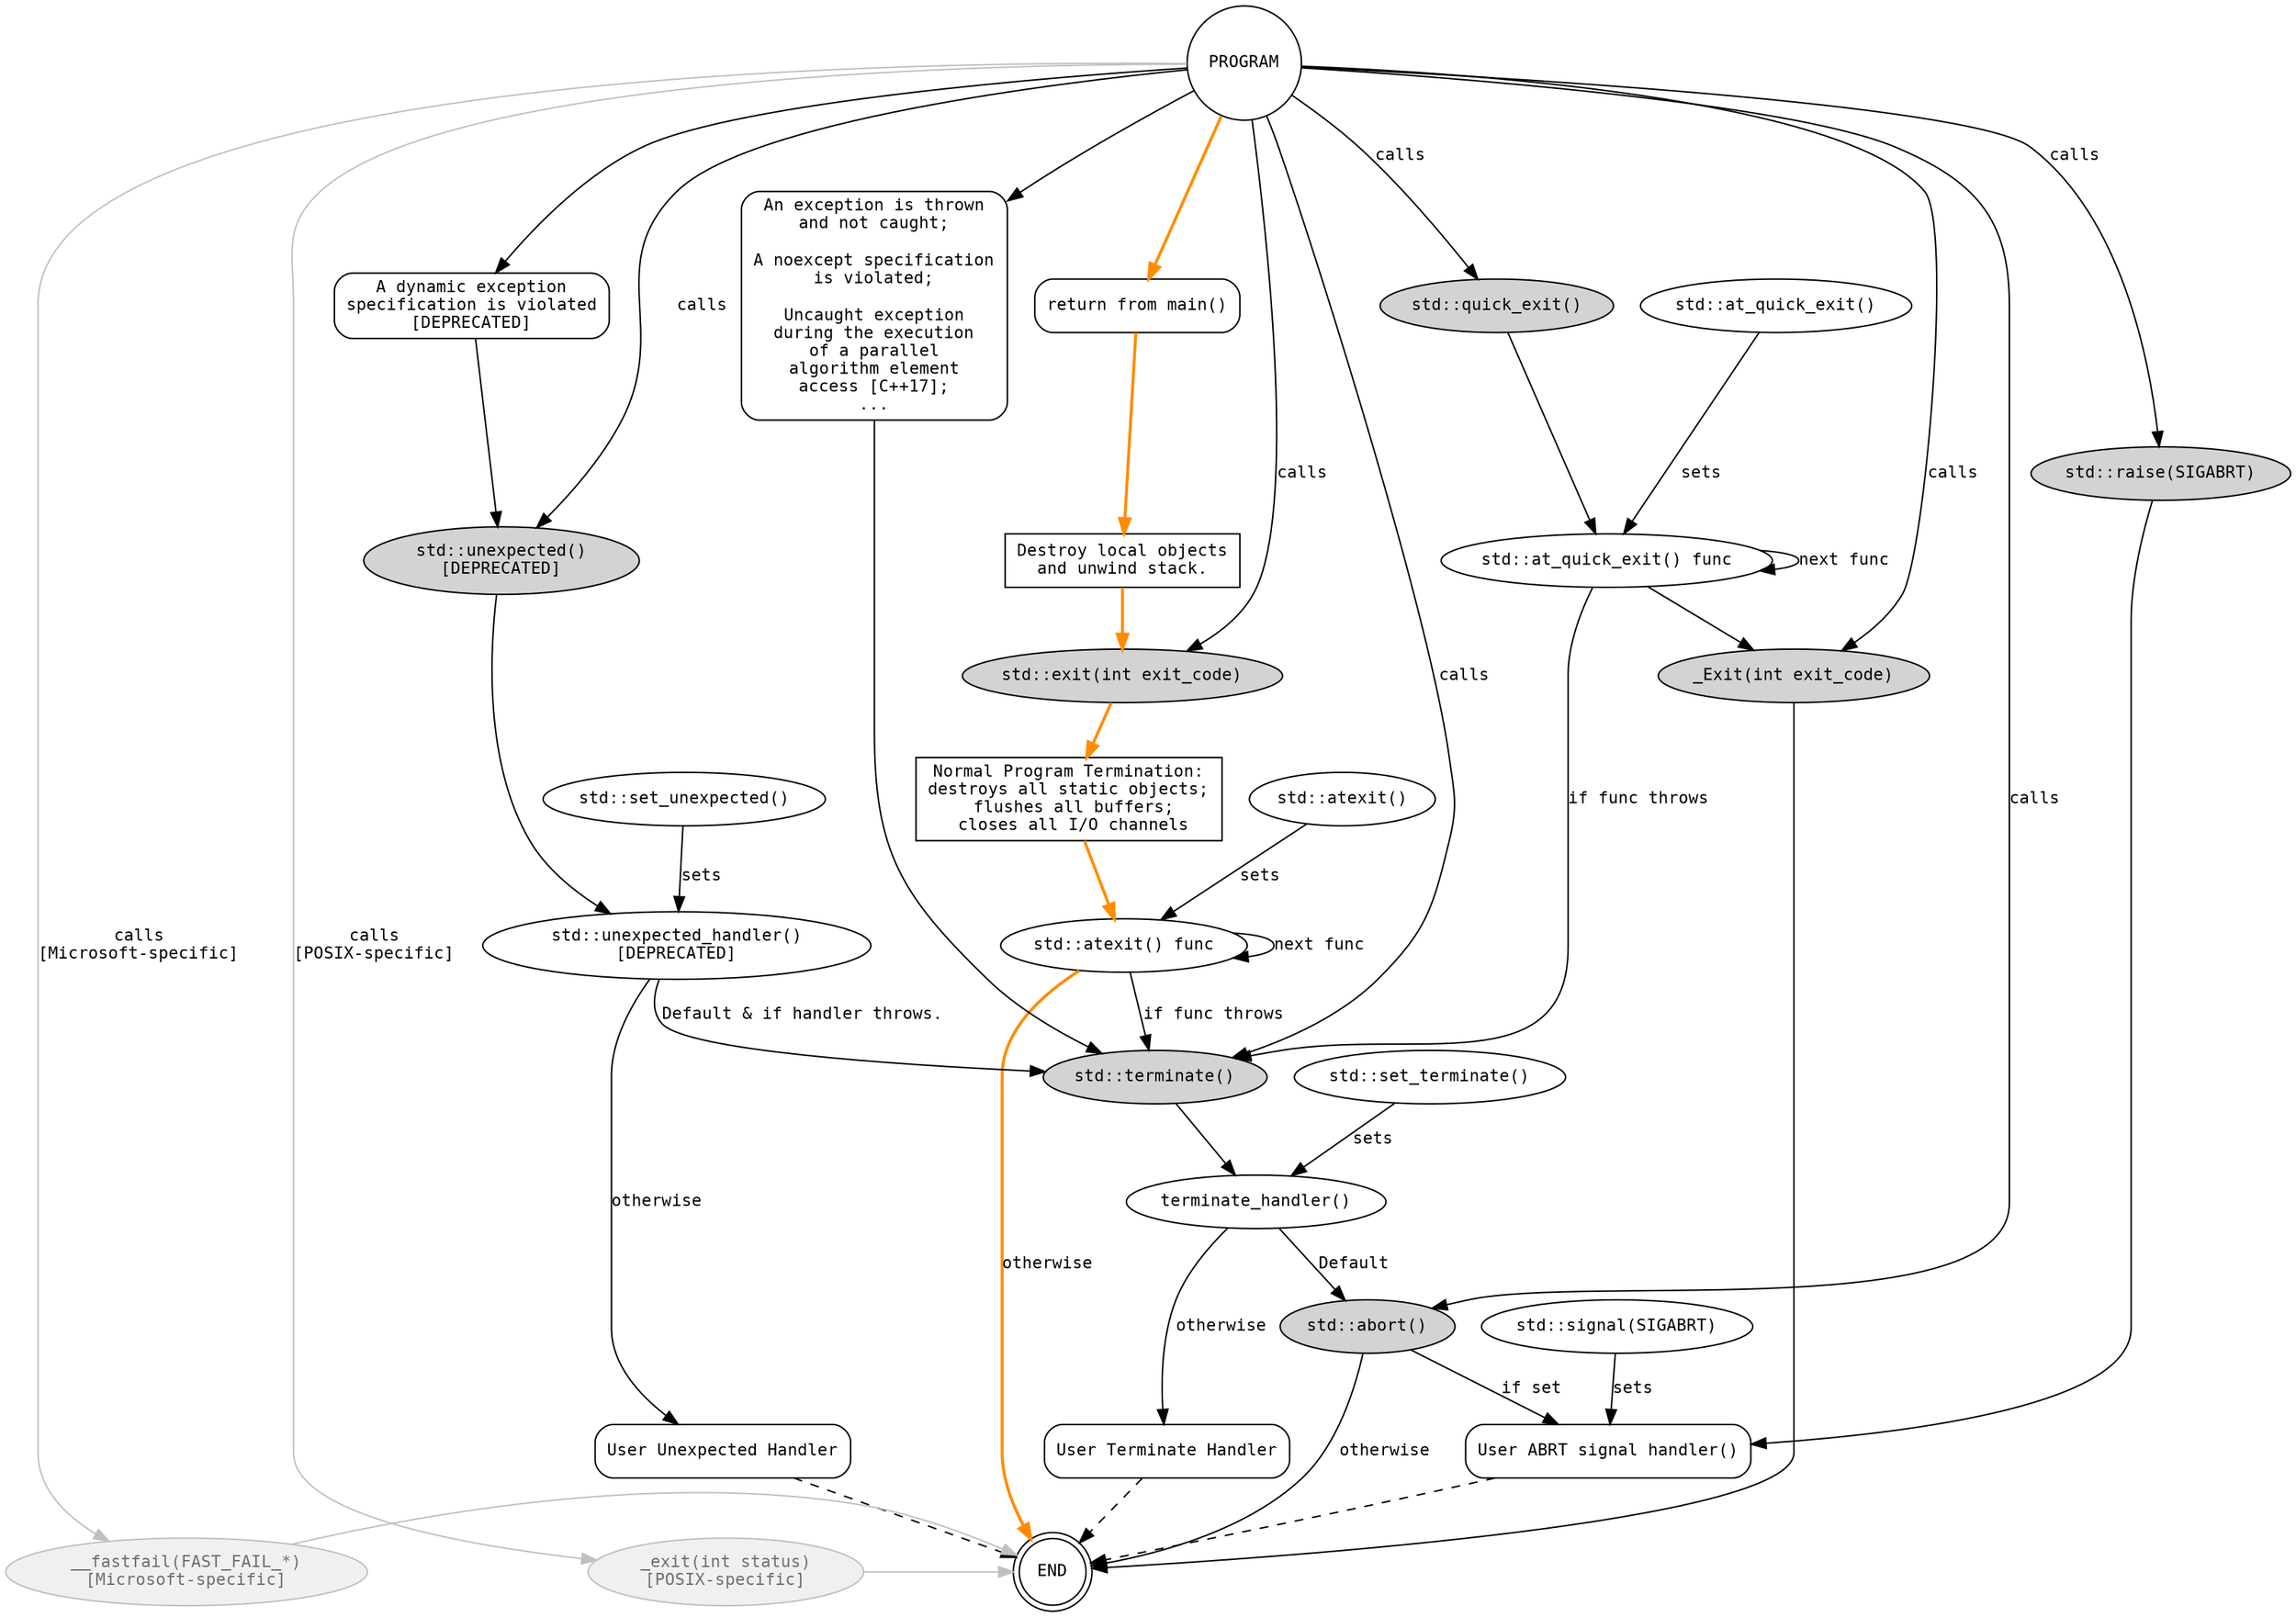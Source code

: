 // http://www.graphviz.org/doc/info/attrs.html
digraph g{
  node [fontsize=11,fontname="Monospace"];
  edge [fontsize=11,fontname="Monospace"];
  //rankdir=LR
  //ratio=1.5

  exit                      [label="std::exit(int exit_code)",style="filled"]
  Cleanup                   [label="Normal Program Termination:\ndestroys all static objects;\n flushes all buffers;\n closes all I/O channels",shape=box];
  atexit_func               [label="std::atexit() func"];
  atexit                    [label="std::atexit()"];
  terminate                 [label="std::terminate()",style="filled"]
  abort                     [label="std::abort()",style="filled"]
  quick_exit                [label="std::quick_exit()",style="filled"]
  at_quick_exit_func        [label="std::at_quick_exit() func"];
  at_quick_exit             [label="std::at_quick_exit()"];
  _Exit                     [label="_Exit(int exit_code)",style="filled"]
  terminate_handler         [label="terminate_handler()"]
  mainReturn                [label="return from main()",shape=box,style="rounded"];
  destroyLocal              [label="Destroy local objects\nand unwind stack.", shape=box];
  terminateCause            [label="An exception is thrown\nand not caught;\n\nA noexcept specification\nis violated;\n\nUncaught exception\nduring the execution\nof a parallel\nalgorithm element\naccess [C++17];\n...",shape=box,style="rounded"];
  unexpectedCause           [label="A dynamic exception\nspecification is violated\n[DEPRECATED]",shape=box,style="rounded"];
  unexpected                [label="std::unexpected()\n[DEPRECATED]",style="filled"]
  unexpected_handler        [label="std::unexpected_handler()\n[DEPRECATED]"];
  user_unexpected_handler   [label="User Unexpected Handler",shape=box,style="rounded"]
  set_unexpected            [label="std::set_unexpected()"]
  user_terminate_handler    [label="User Terminate Handler",shape=box,style="rounded"];
  set_terminate             [label="std::set_terminate()"]
  signal                    [label="std::signal(SIGABRT)"]
  user_signal_handler       [label="User ABRT signal handler()",shape=box,style="rounded"]
  raise                     [label="std::raise(SIGABRT)",style="filled"]
  PROGRAM                   [shape=circle];
  END                       [shape=doublecircle];

  __fastfail                [label="__fastfail(FAST_FAIL_*)\n[Microsoft-specific]",style="filled",fillcolor=gray94, color=gray,fontcolor=gray44]
  _exit                     [label="_exit(int status)\n[POSIX-specific]",style="filled",fillcolor=gray94,color=gray,fontcolor=gray44]

  /////////////////////////////////////////////////////////////////////////////

  PROGRAM -> mainReturn [color=darkorange style=bold]
  PROGRAM -> terminateCause
  PROGRAM -> unexpectedCause
  PROGRAM -> exit [label=calls]
  PROGRAM -> quick_exit [label=calls]
  PROGRAM -> unexpected [label=calls]
  PROGRAM -> abort [label=calls]
  PROGRAM -> terminate [label=calls]
  PROGRAM -> _Exit [label=calls]
  PROGRAM -> raise [label=calls]

  exit  -> Cleanup [color=darkorange style=bold]
  Cleanup -> atexit_func  [color=darkorange style=bold]
  atexit -> atexit_func [label=sets]
  atexit_func -> atexit_func [label="next func"]
  atexit_func -> terminate [label="if func throws"];
  atexit_func -> END [label=otherwise color=darkorange style=bold]
  abort -> END [label=otherwise]

  at_quick_exit -> at_quick_exit_func [label=sets]
  quick_exit-> at_quick_exit_func;
  at_quick_exit_func -> at_quick_exit_func [label="next func"];
  at_quick_exit_func -> terminate [label="if func throws"];
  at_quick_exit_func -> _Exit

  _Exit -> END
  terminate -> terminate_handler
  terminate_handler -> abort [label="Default"]
  terminate_handler -> user_terminate_handler [label="otherwise"]
  set_terminate -> terminate_handler [label=sets]
  terminateCause -> terminate

  mainReturn -> destroyLocal [color=darkorange style=bold]
  destroyLocal -> exit [color=darkorange style=bold]

  unexpectedCause -> unexpected
  unexpected -> unexpected_handler
  unexpected_handler -> terminate [label="Default & if handler throws."]
  unexpected_handler -> user_unexpected_handler [label=otherwise];
  set_unexpected -> unexpected_handler [label=sets];

  user_unexpected_handler -> END [style=dashed];
  user_terminate_handler -> END [style=dashed];

  signal -> user_signal_handler [label=sets]
  abort -> user_signal_handler [label="if set"]
  user_signal_handler -> END [style=dashed];
  raise -> user_signal_handler


  PROGRAM -> __fastfail [label="calls\n[Microsoft-specific]", color=gray]
  __fastfail -> END [color=gray]

  PROGRAM -> _exit [label="calls\n[POSIX-specific]", color=gray]
  _exit -> END [color=gray]

  // invisibles
  //terminate -> abort [style="invis"]

  /////////////////////////////////////////////////////////////////////////////

  {rank=source; PROGRAM }
  {rank=same; mainReturn terminateCause unexpectedCause}

  //{rank=same; at_quick_exit at_quick_exit_func}
  //{rank=same; set_terminate terminate_handler}
  //{rank=same; set_unexpected unexpected_handler}
  //{rank=same; atexit atexit_func}
  //{rank=same; signal user_signal_handler }

  //{rank=same; quick_exit raise exit terminate unexpected abort _Exit __fastfail}
  //{rank=same;  _Exit _exit __fastfail }
  //{rank=same;  abort raise  }
  {rank=same; __fastfail _exit END  }


  {rank=same; user_unexpected_handler user_terminate_handler user_signal_handler}
  {rank=sink; END }
}

